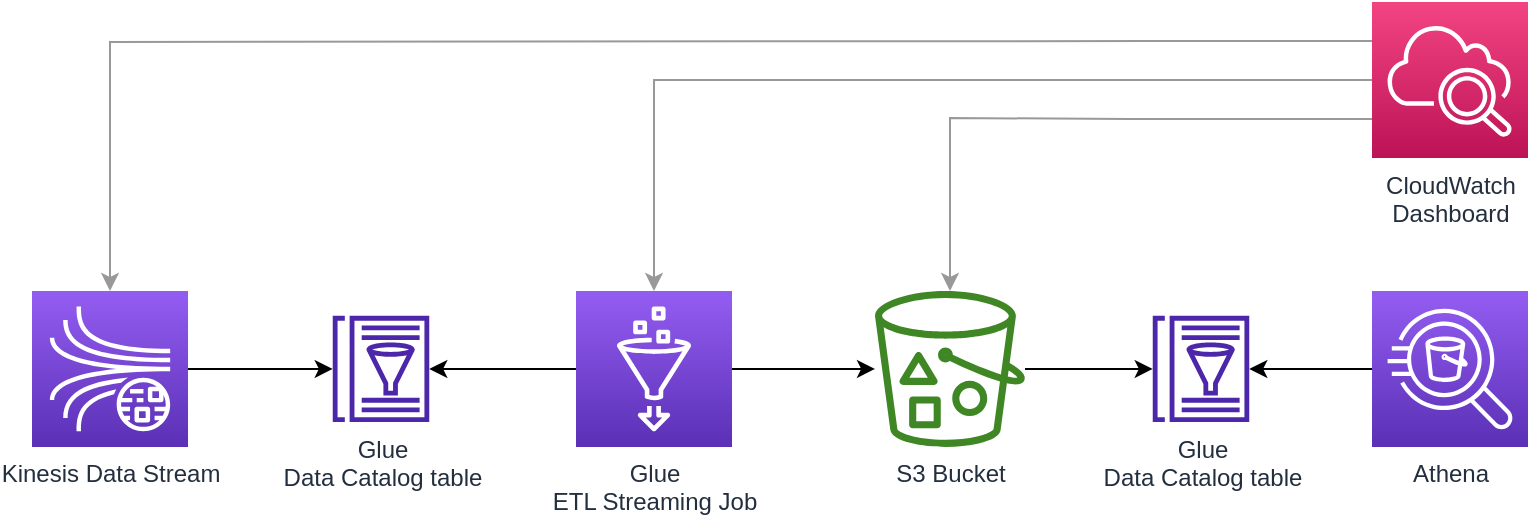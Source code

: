 <mxfile version="21.1.8" type="device">
  <diagram name="Seite-1" id="Qvs0A6YkFHrKKuY6R46W">
    <mxGraphModel dx="2059" dy="1097" grid="1" gridSize="10" guides="1" tooltips="1" connect="1" arrows="1" fold="1" page="1" pageScale="1" pageWidth="827" pageHeight="1169" math="0" shadow="0">
      <root>
        <mxCell id="0" />
        <mxCell id="1" parent="0" />
        <mxCell id="afdbod2VfnXLqZEtqyHm-23" value="" style="edgeStyle=orthogonalEdgeStyle;rounded=0;orthogonalLoop=1;jettySize=auto;html=1;" parent="1" source="afdbod2VfnXLqZEtqyHm-1" target="afdbod2VfnXLqZEtqyHm-10" edge="1">
          <mxGeometry relative="1" as="geometry" />
        </mxCell>
        <mxCell id="afdbod2VfnXLqZEtqyHm-1" value="S3 Bucket" style="sketch=0;outlineConnect=0;fontColor=#232F3E;gradientColor=none;fillColor=#3F8624;strokeColor=none;dashed=0;verticalLabelPosition=bottom;verticalAlign=top;align=center;html=1;fontSize=12;fontStyle=0;aspect=fixed;pointerEvents=1;shape=mxgraph.aws4.bucket_with_objects;" parent="1" vertex="1">
          <mxGeometry x="-366.5" y="324.46" width="75" height="78" as="geometry" />
        </mxCell>
        <mxCell id="afdbod2VfnXLqZEtqyHm-22" value="" style="edgeStyle=orthogonalEdgeStyle;rounded=0;orthogonalLoop=1;jettySize=auto;html=1;" parent="1" source="afdbod2VfnXLqZEtqyHm-2" target="afdbod2VfnXLqZEtqyHm-10" edge="1">
          <mxGeometry relative="1" as="geometry" />
        </mxCell>
        <mxCell id="afdbod2VfnXLqZEtqyHm-2" value="Athena" style="sketch=0;points=[[0,0,0],[0.25,0,0],[0.5,0,0],[0.75,0,0],[1,0,0],[0,1,0],[0.25,1,0],[0.5,1,0],[0.75,1,0],[1,1,0],[0,0.25,0],[0,0.5,0],[0,0.75,0],[1,0.25,0],[1,0.5,0],[1,0.75,0]];outlineConnect=0;fontColor=#232F3E;gradientColor=#945DF2;gradientDirection=north;fillColor=#5A30B5;strokeColor=#ffffff;dashed=0;verticalLabelPosition=bottom;verticalAlign=top;align=center;html=1;fontSize=12;fontStyle=0;aspect=fixed;shape=mxgraph.aws4.resourceIcon;resIcon=mxgraph.aws4.athena;" parent="1" vertex="1">
          <mxGeometry x="-118" y="324.46" width="78" height="78" as="geometry" />
        </mxCell>
        <mxCell id="afdbod2VfnXLqZEtqyHm-16" value="" style="edgeStyle=orthogonalEdgeStyle;rounded=0;orthogonalLoop=1;jettySize=auto;html=1;" parent="1" source="afdbod2VfnXLqZEtqyHm-3" target="afdbod2VfnXLqZEtqyHm-9" edge="1">
          <mxGeometry relative="1" as="geometry" />
        </mxCell>
        <mxCell id="afdbod2VfnXLqZEtqyHm-3" value="Kinesis Data Stream" style="sketch=0;points=[[0,0,0],[0.25,0,0],[0.5,0,0],[0.75,0,0],[1,0,0],[0,1,0],[0.25,1,0],[0.5,1,0],[0.75,1,0],[1,1,0],[0,0.25,0],[0,0.5,0],[0,0.75,0],[1,0.25,0],[1,0.5,0],[1,0.75,0]];outlineConnect=0;fontColor=#232F3E;gradientColor=#945DF2;gradientDirection=north;fillColor=#5A30B5;strokeColor=#ffffff;dashed=0;verticalLabelPosition=bottom;verticalAlign=top;align=center;html=1;fontSize=12;fontStyle=0;aspect=fixed;shape=mxgraph.aws4.resourceIcon;resIcon=mxgraph.aws4.kinesis_data_streams;shadow=0;" parent="1" vertex="1">
          <mxGeometry x="-788" y="324.46" width="78" height="78" as="geometry" />
        </mxCell>
        <mxCell id="afdbod2VfnXLqZEtqyHm-17" value="" style="edgeStyle=orthogonalEdgeStyle;rounded=0;orthogonalLoop=1;jettySize=auto;html=1;" parent="1" source="afdbod2VfnXLqZEtqyHm-4" target="afdbod2VfnXLqZEtqyHm-9" edge="1">
          <mxGeometry relative="1" as="geometry" />
        </mxCell>
        <mxCell id="afdbod2VfnXLqZEtqyHm-25" value="" style="edgeStyle=orthogonalEdgeStyle;rounded=0;orthogonalLoop=1;jettySize=auto;html=1;exitX=1;exitY=0.5;exitDx=0;exitDy=0;exitPerimeter=0;" parent="1" source="afdbod2VfnXLqZEtqyHm-4" target="afdbod2VfnXLqZEtqyHm-1" edge="1">
          <mxGeometry relative="1" as="geometry" />
        </mxCell>
        <mxCell id="afdbod2VfnXLqZEtqyHm-4" value="Glue&lt;br&gt;ETL Streaming Job" style="sketch=0;points=[[0,0,0],[0.25,0,0],[0.5,0,0],[0.75,0,0],[1,0,0],[0,1,0],[0.25,1,0],[0.5,1,0],[0.75,1,0],[1,1,0],[0,0.25,0],[0,0.5,0],[0,0.75,0],[1,0.25,0],[1,0.5,0],[1,0.75,0]];outlineConnect=0;fontColor=#232F3E;gradientColor=#945DF2;gradientDirection=north;fillColor=#5A30B5;strokeColor=#ffffff;dashed=0;verticalLabelPosition=bottom;verticalAlign=top;align=center;html=1;fontSize=12;fontStyle=0;aspect=fixed;shape=mxgraph.aws4.resourceIcon;resIcon=mxgraph.aws4.glue;" parent="1" vertex="1">
          <mxGeometry x="-516" y="324.46" width="78" height="78" as="geometry" />
        </mxCell>
        <mxCell id="afdbod2VfnXLqZEtqyHm-9" value="Glue&lt;br&gt;Data Catalog table" style="sketch=0;outlineConnect=0;fontColor=#232F3E;gradientColor=none;fillColor=#4D27AA;strokeColor=none;dashed=0;verticalLabelPosition=bottom;verticalAlign=top;align=center;html=1;fontSize=12;fontStyle=0;aspect=fixed;pointerEvents=1;shape=mxgraph.aws4.glue_data_catalog;" parent="1" vertex="1">
          <mxGeometry x="-638" y="336.92" width="49" height="53.08" as="geometry" />
        </mxCell>
        <mxCell id="afdbod2VfnXLqZEtqyHm-10" value="Glue&lt;br&gt;Data Catalog table" style="sketch=0;outlineConnect=0;fontColor=#232F3E;gradientColor=none;fillColor=#4D27AA;strokeColor=none;dashed=0;verticalLabelPosition=bottom;verticalAlign=top;align=center;html=1;fontSize=12;fontStyle=0;aspect=fixed;pointerEvents=1;shape=mxgraph.aws4.glue_data_catalog;" parent="1" vertex="1">
          <mxGeometry x="-228" y="336.92" width="49" height="53.08" as="geometry" />
        </mxCell>
        <mxCell id="Lbf1FSBHXP7zgYyA-TMh-36" value="" style="edgeStyle=orthogonalEdgeStyle;rounded=0;orthogonalLoop=1;jettySize=auto;html=1;strokeColor=#999999;strokeWidth=1;exitX=0;exitY=0.25;exitDx=0;exitDy=0;exitPerimeter=0;entryX=0.5;entryY=0;entryDx=0;entryDy=0;entryPerimeter=0;" parent="1" source="Lbf1FSBHXP7zgYyA-TMh-2" edge="1" target="afdbod2VfnXLqZEtqyHm-3">
          <mxGeometry relative="1" as="geometry">
            <mxPoint x="-749" y="280" as="targetPoint" />
            <Array as="points">
              <mxPoint x="-230" y="200" />
              <mxPoint x="-749" y="200" />
            </Array>
            <mxPoint x="-130" y="510" as="sourcePoint" />
          </mxGeometry>
        </mxCell>
        <mxCell id="Lbf1FSBHXP7zgYyA-TMh-41" value="" style="edgeStyle=orthogonalEdgeStyle;rounded=0;orthogonalLoop=1;jettySize=auto;html=1;strokeColor=#999999;strokeWidth=1;exitX=0;exitY=0.75;exitDx=0;exitDy=0;exitPerimeter=0;" parent="1" source="Lbf1FSBHXP7zgYyA-TMh-2" target="afdbod2VfnXLqZEtqyHm-1" edge="1">
          <mxGeometry relative="1" as="geometry">
            <mxPoint x="19" y="441.46" as="targetPoint" />
            <Array as="points">
              <mxPoint x="-240" y="238" />
              <mxPoint x="-329" y="238" />
            </Array>
            <mxPoint x="-150" y="340" as="sourcePoint" />
          </mxGeometry>
        </mxCell>
        <mxCell id="Lbf1FSBHXP7zgYyA-TMh-2" value="CloudWatch&lt;br&gt;Dashboard" style="sketch=0;points=[[0,0,0],[0.25,0,0],[0.5,0,0],[0.75,0,0],[1,0,0],[0,1,0],[0.25,1,0],[0.5,1,0],[0.75,1,0],[1,1,0],[0,0.25,0],[0,0.5,0],[0,0.75,0],[1,0.25,0],[1,0.5,0],[1,0.75,0]];points=[[0,0,0],[0.25,0,0],[0.5,0,0],[0.75,0,0],[1,0,0],[0,1,0],[0.25,1,0],[0.5,1,0],[0.75,1,0],[1,1,0],[0,0.25,0],[0,0.5,0],[0,0.75,0],[1,0.25,0],[1,0.5,0],[1,0.75,0]];outlineConnect=0;fontColor=#232F3E;gradientColor=#F34482;gradientDirection=north;fillColor=#BC1356;strokeColor=#ffffff;dashed=0;verticalLabelPosition=bottom;verticalAlign=top;align=center;html=1;fontSize=12;fontStyle=0;aspect=fixed;shape=mxgraph.aws4.resourceIcon;resIcon=mxgraph.aws4.cloudwatch_2;" parent="1" vertex="1">
          <mxGeometry x="-118" y="180.0" width="78" height="78" as="geometry" />
        </mxCell>
        <mxCell id="Lbf1FSBHXP7zgYyA-TMh-39" value="" style="edgeStyle=orthogonalEdgeStyle;rounded=0;orthogonalLoop=1;jettySize=auto;html=1;strokeColor=#999999;strokeWidth=1;exitX=0;exitY=0.5;exitDx=0;exitDy=0;exitPerimeter=0;entryX=0.5;entryY=0;entryDx=0;entryDy=0;entryPerimeter=0;" parent="1" source="Lbf1FSBHXP7zgYyA-TMh-2" target="afdbod2VfnXLqZEtqyHm-4" edge="1">
          <mxGeometry relative="1" as="geometry">
            <mxPoint x="-110" y="490" as="sourcePoint" />
            <mxPoint x="-350" y="510" as="targetPoint" />
            <Array as="points">
              <mxPoint x="-477" y="219" />
            </Array>
          </mxGeometry>
        </mxCell>
      </root>
    </mxGraphModel>
  </diagram>
</mxfile>
